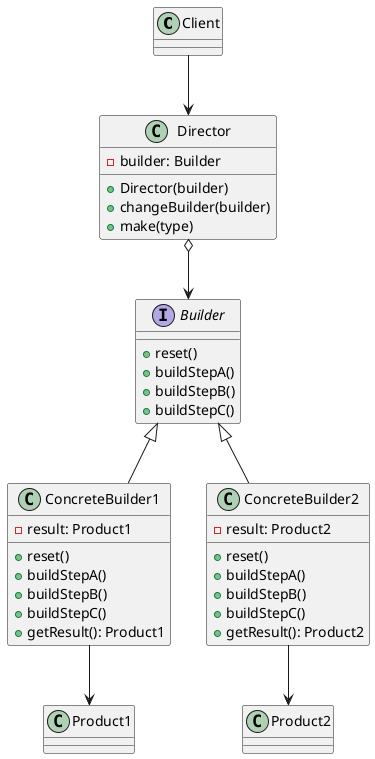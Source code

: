 @startuml

class Client {
    
}

class Director {
    - builder: Builder
    + Director(builder)
    + changeBuilder(builder)
    + make(type)
}

interface Builder {
    + reset()
    + buildStepA()
    + buildStepB()
    + buildStepC()
}

class ConcreteBuilder1 {
    - result: Product1
    + reset()
    + buildStepA()
    + buildStepB()
    + buildStepC()
    + getResult(): Product1
}

class ConcreteBuilder2 {
    - result: Product2
    + reset()
    + buildStepA()
    + buildStepB()
    + buildStepC()
    + getResult(): Product2
}

Client --> Director
Director o--> Builder
Builder <|-- ConcreteBuilder1
Builder <|-- ConcreteBuilder2

ConcreteBuilder1 --> Product1
ConcreteBuilder2 --> Product2

@enduml